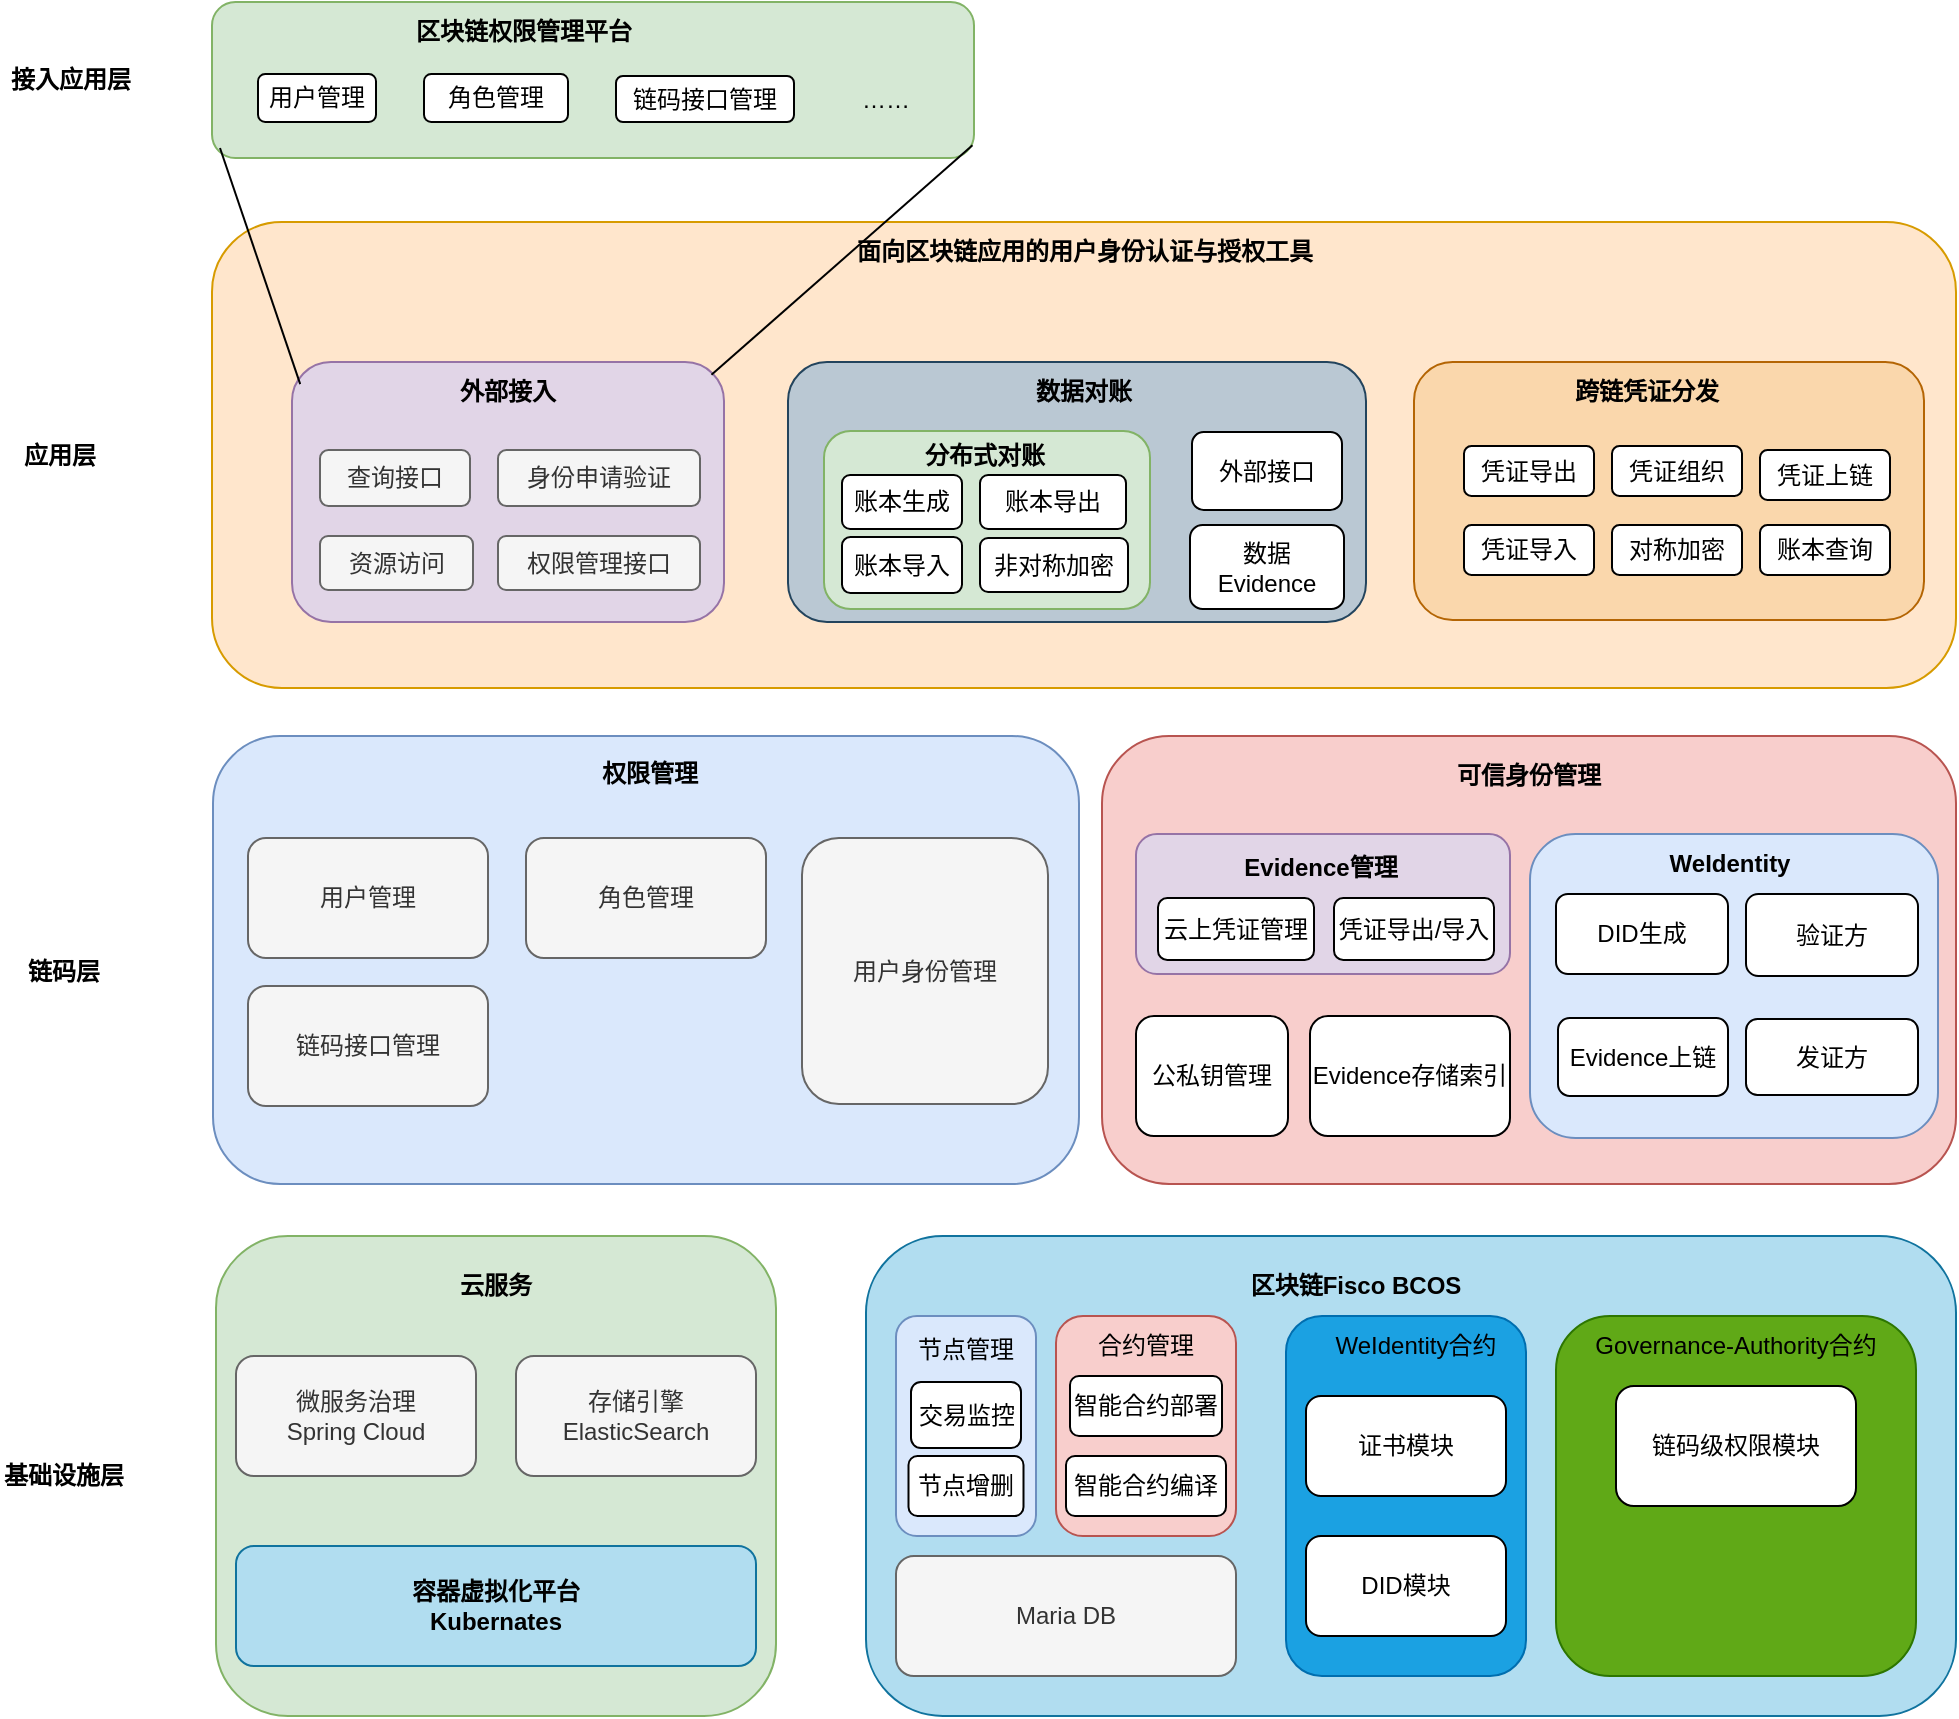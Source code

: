 <mxfile version="17.4.4" type="github">
  <diagram id="CHTWvZ9OObj7_jBJQ946" name="Page-1">
    <mxGraphModel dx="1209" dy="1942" grid="0" gridSize="10" guides="1" tooltips="1" connect="1" arrows="1" fold="1" page="1" pageScale="1" pageWidth="827" pageHeight="1169" math="0" shadow="0">
      <root>
        <mxCell id="0" />
        <mxCell id="1" parent="0" />
        <mxCell id="BYqKNGFPrdksZqyR5QS9-35" value="" style="group" parent="1" vertex="1" connectable="0">
          <mxGeometry x="160" y="520" width="280" height="240" as="geometry" />
        </mxCell>
        <mxCell id="BYqKNGFPrdksZqyR5QS9-1" value="" style="rounded=1;whiteSpace=wrap;html=1;fillColor=#d5e8d4;strokeColor=#82b366;" parent="BYqKNGFPrdksZqyR5QS9-35" vertex="1">
          <mxGeometry width="280" height="240" as="geometry" />
        </mxCell>
        <mxCell id="BYqKNGFPrdksZqyR5QS9-3" value="&lt;b&gt;云服务&lt;/b&gt;" style="text;html=1;strokeColor=none;fillColor=none;align=center;verticalAlign=middle;whiteSpace=wrap;rounded=0;" parent="BYqKNGFPrdksZqyR5QS9-35" vertex="1">
          <mxGeometry x="110" y="10" width="60" height="30" as="geometry" />
        </mxCell>
        <mxCell id="BYqKNGFPrdksZqyR5QS9-4" value="微服务治理&lt;br&gt;Spring Cloud" style="rounded=1;whiteSpace=wrap;html=1;fillColor=#f5f5f5;fontColor=#333333;strokeColor=#666666;" parent="BYqKNGFPrdksZqyR5QS9-35" vertex="1">
          <mxGeometry x="10" y="60" width="120" height="60" as="geometry" />
        </mxCell>
        <mxCell id="BYqKNGFPrdksZqyR5QS9-5" value="存储引擎&lt;br&gt;ElasticSearch" style="rounded=1;whiteSpace=wrap;html=1;fillColor=#f5f5f5;fontColor=#333333;strokeColor=#666666;" parent="BYqKNGFPrdksZqyR5QS9-35" vertex="1">
          <mxGeometry x="150" y="60" width="120" height="60" as="geometry" />
        </mxCell>
        <mxCell id="BYqKNGFPrdksZqyR5QS9-6" value="&lt;b&gt;容器虚拟化平台&lt;br&gt;Kubernates&lt;/b&gt;" style="rounded=1;whiteSpace=wrap;html=1;fillColor=#b1ddf0;strokeColor=#10739e;" parent="BYqKNGFPrdksZqyR5QS9-35" vertex="1">
          <mxGeometry x="10" y="155" width="260" height="60" as="geometry" />
        </mxCell>
        <mxCell id="BYqKNGFPrdksZqyR5QS9-38" value="" style="group" parent="1" vertex="1" connectable="0">
          <mxGeometry x="485" y="520" width="545" height="240" as="geometry" />
        </mxCell>
        <mxCell id="BYqKNGFPrdksZqyR5QS9-2" value="" style="rounded=1;whiteSpace=wrap;html=1;arcSize=16;fillColor=#b1ddf0;strokeColor=#10739e;" parent="BYqKNGFPrdksZqyR5QS9-38" vertex="1">
          <mxGeometry width="545" height="240" as="geometry" />
        </mxCell>
        <mxCell id="BYqKNGFPrdksZqyR5QS9-8" value="Maria DB" style="rounded=1;whiteSpace=wrap;html=1;fillColor=#f5f5f5;fontColor=#333333;strokeColor=#666666;" parent="BYqKNGFPrdksZqyR5QS9-38" vertex="1">
          <mxGeometry x="15" y="160" width="170" height="60" as="geometry" />
        </mxCell>
        <mxCell id="BYqKNGFPrdksZqyR5QS9-9" value="" style="rounded=1;whiteSpace=wrap;html=1;fillColor=#1ba1e2;fontColor=#ffffff;strokeColor=#006EAF;" parent="BYqKNGFPrdksZqyR5QS9-38" vertex="1">
          <mxGeometry x="210" y="40" width="120" height="180" as="geometry" />
        </mxCell>
        <mxCell id="BYqKNGFPrdksZqyR5QS9-12" value="" style="rounded=1;whiteSpace=wrap;html=1;fillColor=#60a917;fontColor=#ffffff;strokeColor=#2D7600;" parent="BYqKNGFPrdksZqyR5QS9-38" vertex="1">
          <mxGeometry x="345" y="40" width="180" height="180" as="geometry" />
        </mxCell>
        <mxCell id="BYqKNGFPrdksZqyR5QS9-13" value="&lt;b&gt;区块链Fisco BCOS&lt;/b&gt;" style="text;html=1;strokeColor=none;fillColor=none;align=center;verticalAlign=middle;whiteSpace=wrap;rounded=0;" parent="BYqKNGFPrdksZqyR5QS9-38" vertex="1">
          <mxGeometry x="190" y="10" width="110" height="30" as="geometry" />
        </mxCell>
        <mxCell id="BYqKNGFPrdksZqyR5QS9-15" value="WeIdentity合约" style="text;html=1;strokeColor=none;fillColor=none;align=center;verticalAlign=middle;whiteSpace=wrap;rounded=0;" parent="BYqKNGFPrdksZqyR5QS9-38" vertex="1">
          <mxGeometry x="230" y="40" width="90" height="30" as="geometry" />
        </mxCell>
        <mxCell id="BYqKNGFPrdksZqyR5QS9-16" value="Governance-Authority合约" style="text;html=1;strokeColor=none;fillColor=none;align=center;verticalAlign=middle;whiteSpace=wrap;rounded=0;" parent="BYqKNGFPrdksZqyR5QS9-38" vertex="1">
          <mxGeometry x="360" y="40" width="150" height="30" as="geometry" />
        </mxCell>
        <mxCell id="BYqKNGFPrdksZqyR5QS9-17" value="证书模块" style="rounded=1;whiteSpace=wrap;html=1;" parent="BYqKNGFPrdksZqyR5QS9-38" vertex="1">
          <mxGeometry x="220" y="80" width="100" height="50" as="geometry" />
        </mxCell>
        <mxCell id="BYqKNGFPrdksZqyR5QS9-18" value="DID模块" style="rounded=1;whiteSpace=wrap;html=1;" parent="BYqKNGFPrdksZqyR5QS9-38" vertex="1">
          <mxGeometry x="220" y="150" width="100" height="50" as="geometry" />
        </mxCell>
        <mxCell id="BYqKNGFPrdksZqyR5QS9-19" style="edgeStyle=orthogonalEdgeStyle;rounded=0;orthogonalLoop=1;jettySize=auto;html=1;exitX=0.5;exitY=1;exitDx=0;exitDy=0;" parent="BYqKNGFPrdksZqyR5QS9-38" source="BYqKNGFPrdksZqyR5QS9-16" target="BYqKNGFPrdksZqyR5QS9-16" edge="1">
          <mxGeometry relative="1" as="geometry" />
        </mxCell>
        <mxCell id="BYqKNGFPrdksZqyR5QS9-25" value="" style="group" parent="BYqKNGFPrdksZqyR5QS9-38" vertex="1" connectable="0">
          <mxGeometry x="15" y="40" width="80" height="110" as="geometry" />
        </mxCell>
        <mxCell id="BYqKNGFPrdksZqyR5QS9-14" value="" style="rounded=1;whiteSpace=wrap;html=1;fillColor=#dae8fc;strokeColor=#6c8ebf;" parent="BYqKNGFPrdksZqyR5QS9-25" vertex="1">
          <mxGeometry width="70" height="110" as="geometry" />
        </mxCell>
        <mxCell id="BYqKNGFPrdksZqyR5QS9-20" value="节点管理" style="text;html=1;strokeColor=none;fillColor=none;align=center;verticalAlign=middle;whiteSpace=wrap;rounded=0;container=1;" parent="BYqKNGFPrdksZqyR5QS9-25" vertex="1">
          <mxGeometry x="5" width="60" height="33" as="geometry">
            <mxRectangle y="10" width="80" height="20" as="alternateBounds" />
          </mxGeometry>
        </mxCell>
        <mxCell id="BYqKNGFPrdksZqyR5QS9-23" value="交易监控" style="rounded=1;whiteSpace=wrap;html=1;" parent="BYqKNGFPrdksZqyR5QS9-25" vertex="1">
          <mxGeometry x="7.5" y="33" width="55" height="33" as="geometry" />
        </mxCell>
        <mxCell id="BYqKNGFPrdksZqyR5QS9-24" value="节点增删" style="rounded=1;whiteSpace=wrap;html=1;" parent="BYqKNGFPrdksZqyR5QS9-25" vertex="1">
          <mxGeometry x="6.25" y="70" width="57.5" height="30" as="geometry" />
        </mxCell>
        <mxCell id="BYqKNGFPrdksZqyR5QS9-29" value="" style="group" parent="BYqKNGFPrdksZqyR5QS9-38" vertex="1" connectable="0">
          <mxGeometry x="95" y="40" width="90" height="110" as="geometry" />
        </mxCell>
        <mxCell id="BYqKNGFPrdksZqyR5QS9-10" value="" style="rounded=1;whiteSpace=wrap;html=1;fillColor=#f8cecc;strokeColor=#b85450;" parent="BYqKNGFPrdksZqyR5QS9-29" vertex="1">
          <mxGeometry width="90" height="110" as="geometry" />
        </mxCell>
        <mxCell id="BYqKNGFPrdksZqyR5QS9-21" value="合约管理" style="text;html=1;strokeColor=none;fillColor=none;align=center;verticalAlign=middle;whiteSpace=wrap;rounded=0;" parent="BYqKNGFPrdksZqyR5QS9-29" vertex="1">
          <mxGeometry x="15" width="60" height="30" as="geometry" />
        </mxCell>
        <mxCell id="BYqKNGFPrdksZqyR5QS9-27" value="智能合约部署" style="rounded=1;whiteSpace=wrap;html=1;" parent="BYqKNGFPrdksZqyR5QS9-29" vertex="1">
          <mxGeometry x="7" y="30" width="76" height="30" as="geometry" />
        </mxCell>
        <mxCell id="BYqKNGFPrdksZqyR5QS9-28" value="智能合约编译" style="rounded=1;whiteSpace=wrap;html=1;" parent="BYqKNGFPrdksZqyR5QS9-29" vertex="1">
          <mxGeometry x="5" y="70" width="80" height="30" as="geometry" />
        </mxCell>
        <mxCell id="BYqKNGFPrdksZqyR5QS9-34" value="链码级权限模块" style="rounded=1;whiteSpace=wrap;html=1;" parent="BYqKNGFPrdksZqyR5QS9-38" vertex="1">
          <mxGeometry x="375" y="75" width="120" height="60" as="geometry" />
        </mxCell>
        <mxCell id="BYqKNGFPrdksZqyR5QS9-39" value="&lt;b&gt;基础设施层&lt;/b&gt;" style="text;html=1;strokeColor=none;fillColor=none;align=center;verticalAlign=middle;whiteSpace=wrap;rounded=0;" parent="1" vertex="1">
          <mxGeometry x="53" y="625" width="62" height="30" as="geometry" />
        </mxCell>
        <mxCell id="BYqKNGFPrdksZqyR5QS9-59" value="" style="group" parent="1" vertex="1" connectable="0">
          <mxGeometry x="603" y="270" width="427" height="224" as="geometry" />
        </mxCell>
        <mxCell id="BYqKNGFPrdksZqyR5QS9-45" value="" style="rounded=1;whiteSpace=wrap;html=1;fillColor=#f8cecc;strokeColor=#b85450;" parent="BYqKNGFPrdksZqyR5QS9-59" vertex="1">
          <mxGeometry width="427" height="224" as="geometry" />
        </mxCell>
        <mxCell id="BYqKNGFPrdksZqyR5QS9-40" value="&lt;b&gt;可信身份管理&lt;/b&gt;" style="text;html=1;strokeColor=none;fillColor=none;align=center;verticalAlign=middle;whiteSpace=wrap;rounded=0;" parent="BYqKNGFPrdksZqyR5QS9-59" vertex="1">
          <mxGeometry x="176" y="5" width="75" height="30" as="geometry" />
        </mxCell>
        <mxCell id="BYqKNGFPrdksZqyR5QS9-57" value="" style="group" parent="BYqKNGFPrdksZqyR5QS9-59" vertex="1" connectable="0">
          <mxGeometry x="214" y="49" width="204" height="152" as="geometry" />
        </mxCell>
        <mxCell id="BYqKNGFPrdksZqyR5QS9-51" value="" style="rounded=1;whiteSpace=wrap;html=1;fillColor=#dae8fc;strokeColor=#6c8ebf;" parent="BYqKNGFPrdksZqyR5QS9-57" vertex="1">
          <mxGeometry width="204" height="152" as="geometry" />
        </mxCell>
        <mxCell id="BYqKNGFPrdksZqyR5QS9-44" value="&lt;b&gt;WeIdentity&lt;/b&gt;" style="text;html=1;strokeColor=none;fillColor=none;align=center;verticalAlign=middle;whiteSpace=wrap;rounded=0;" parent="BYqKNGFPrdksZqyR5QS9-57" vertex="1">
          <mxGeometry x="69.5" width="60" height="30" as="geometry" />
        </mxCell>
        <mxCell id="BYqKNGFPrdksZqyR5QS9-52" value="DID生成" style="rounded=1;whiteSpace=wrap;html=1;" parent="BYqKNGFPrdksZqyR5QS9-57" vertex="1">
          <mxGeometry x="13" y="30" width="86" height="40" as="geometry" />
        </mxCell>
        <mxCell id="BYqKNGFPrdksZqyR5QS9-53" value="验证方" style="rounded=1;whiteSpace=wrap;html=1;" parent="BYqKNGFPrdksZqyR5QS9-57" vertex="1">
          <mxGeometry x="108" y="30" width="86" height="41" as="geometry" />
        </mxCell>
        <mxCell id="BYqKNGFPrdksZqyR5QS9-54" value="发证方" style="rounded=1;whiteSpace=wrap;html=1;" parent="BYqKNGFPrdksZqyR5QS9-57" vertex="1">
          <mxGeometry x="108" y="92.5" width="86" height="38" as="geometry" />
        </mxCell>
        <mxCell id="BYqKNGFPrdksZqyR5QS9-55" value="Evidence上链" style="rounded=1;whiteSpace=wrap;html=1;" parent="BYqKNGFPrdksZqyR5QS9-57" vertex="1">
          <mxGeometry x="14" y="92" width="85" height="39" as="geometry" />
        </mxCell>
        <mxCell id="BYqKNGFPrdksZqyR5QS9-58" value="" style="group" parent="BYqKNGFPrdksZqyR5QS9-59" vertex="1" connectable="0">
          <mxGeometry x="17" y="49" width="187" height="151" as="geometry" />
        </mxCell>
        <mxCell id="BYqKNGFPrdksZqyR5QS9-49" value="Evidence存储索引" style="rounded=1;whiteSpace=wrap;html=1;" parent="BYqKNGFPrdksZqyR5QS9-58" vertex="1">
          <mxGeometry x="87" y="91" width="100" height="60" as="geometry" />
        </mxCell>
        <mxCell id="BYqKNGFPrdksZqyR5QS9-50" value="" style="group" parent="BYqKNGFPrdksZqyR5QS9-58" vertex="1" connectable="0">
          <mxGeometry width="187" height="70" as="geometry" />
        </mxCell>
        <mxCell id="BYqKNGFPrdksZqyR5QS9-11" value="" style="rounded=1;whiteSpace=wrap;html=1;fillColor=#e1d5e7;strokeColor=#9673a6;" parent="BYqKNGFPrdksZqyR5QS9-50" vertex="1">
          <mxGeometry width="187" height="70" as="geometry" />
        </mxCell>
        <mxCell id="BYqKNGFPrdksZqyR5QS9-43" value="&lt;b&gt;Evidence管理&lt;/b&gt;" style="text;html=1;strokeColor=none;fillColor=none;align=center;verticalAlign=middle;whiteSpace=wrap;rounded=0;" parent="BYqKNGFPrdksZqyR5QS9-50" vertex="1">
          <mxGeometry x="52.5" y="2" width="79" height="30" as="geometry" />
        </mxCell>
        <mxCell id="BYqKNGFPrdksZqyR5QS9-46" value="云上凭证管理" style="rounded=1;whiteSpace=wrap;html=1;" parent="BYqKNGFPrdksZqyR5QS9-50" vertex="1">
          <mxGeometry x="11" y="32" width="78" height="31" as="geometry" />
        </mxCell>
        <mxCell id="BYqKNGFPrdksZqyR5QS9-47" value="凭证导出/导入" style="rounded=1;whiteSpace=wrap;html=1;" parent="BYqKNGFPrdksZqyR5QS9-50" vertex="1">
          <mxGeometry x="99" y="32" width="80" height="31" as="geometry" />
        </mxCell>
        <mxCell id="BYqKNGFPrdksZqyR5QS9-48" value="公私钥管理" style="rounded=1;whiteSpace=wrap;html=1;" parent="BYqKNGFPrdksZqyR5QS9-58" vertex="1">
          <mxGeometry y="91" width="76" height="60" as="geometry" />
        </mxCell>
        <mxCell id="BYqKNGFPrdksZqyR5QS9-70" value="" style="group" parent="1" vertex="1" connectable="0">
          <mxGeometry x="158.5" y="270" width="433" height="224" as="geometry" />
        </mxCell>
        <mxCell id="BYqKNGFPrdksZqyR5QS9-42" value="" style="rounded=1;whiteSpace=wrap;html=1;fillColor=#dae8fc;strokeColor=#6c8ebf;" parent="BYqKNGFPrdksZqyR5QS9-70" vertex="1">
          <mxGeometry width="433" height="224" as="geometry" />
        </mxCell>
        <mxCell id="BYqKNGFPrdksZqyR5QS9-60" value="&lt;b&gt;权限管理&lt;/b&gt;" style="text;html=1;strokeColor=none;fillColor=none;align=center;verticalAlign=middle;whiteSpace=wrap;rounded=0;" parent="BYqKNGFPrdksZqyR5QS9-70" vertex="1">
          <mxGeometry x="188" y="4" width="60" height="30" as="geometry" />
        </mxCell>
        <mxCell id="BYqKNGFPrdksZqyR5QS9-65" value="用户身份管理" style="rounded=1;whiteSpace=wrap;html=1;fillColor=#f5f5f5;fontColor=#333333;strokeColor=#666666;" parent="BYqKNGFPrdksZqyR5QS9-70" vertex="1">
          <mxGeometry x="294.5" y="51" width="123" height="133" as="geometry" />
        </mxCell>
        <mxCell id="BYqKNGFPrdksZqyR5QS9-68" value="" style="group" parent="BYqKNGFPrdksZqyR5QS9-70" vertex="1" connectable="0">
          <mxGeometry x="17.5" y="51" width="415.5" height="172" as="geometry" />
        </mxCell>
        <mxCell id="BYqKNGFPrdksZqyR5QS9-61" value="用户管理" style="rounded=1;whiteSpace=wrap;html=1;fillColor=#f5f5f5;fontColor=#333333;strokeColor=#666666;" parent="BYqKNGFPrdksZqyR5QS9-68" vertex="1">
          <mxGeometry width="120" height="60" as="geometry" />
        </mxCell>
        <mxCell id="BYqKNGFPrdksZqyR5QS9-62" value="角色管理" style="rounded=1;whiteSpace=wrap;html=1;fillColor=#f5f5f5;fontColor=#333333;strokeColor=#666666;" parent="BYqKNGFPrdksZqyR5QS9-68" vertex="1">
          <mxGeometry x="139" width="120" height="60" as="geometry" />
        </mxCell>
        <mxCell id="BYqKNGFPrdksZqyR5QS9-63" value="链码接口管理" style="rounded=1;whiteSpace=wrap;html=1;fillColor=#f5f5f5;fontColor=#333333;strokeColor=#666666;" parent="BYqKNGFPrdksZqyR5QS9-68" vertex="1">
          <mxGeometry y="74" width="120" height="60" as="geometry" />
        </mxCell>
        <mxCell id="BYqKNGFPrdksZqyR5QS9-71" value="&lt;b&gt;链码层&lt;/b&gt;" style="text;html=1;strokeColor=none;fillColor=none;align=center;verticalAlign=middle;whiteSpace=wrap;rounded=0;" parent="1" vertex="1">
          <mxGeometry x="52" y="373" width="64" height="30" as="geometry" />
        </mxCell>
        <mxCell id="BYqKNGFPrdksZqyR5QS9-73" value="&lt;b&gt;应用层&lt;/b&gt;" style="text;html=1;strokeColor=none;fillColor=none;align=center;verticalAlign=middle;whiteSpace=wrap;rounded=0;" parent="1" vertex="1">
          <mxGeometry x="52" y="114.5" width="60" height="30" as="geometry" />
        </mxCell>
        <mxCell id="BYqKNGFPrdksZqyR5QS9-75" value="&lt;b&gt;接入应用层&lt;/b&gt;" style="text;html=1;strokeColor=none;fillColor=none;align=center;verticalAlign=middle;whiteSpace=wrap;rounded=0;" parent="1" vertex="1">
          <mxGeometry x="55" y="-73" width="65" height="30" as="geometry" />
        </mxCell>
        <mxCell id="BYqKNGFPrdksZqyR5QS9-82" value="" style="group" parent="1" vertex="1" connectable="0">
          <mxGeometry x="158" y="-97" width="381" height="78" as="geometry" />
        </mxCell>
        <mxCell id="BYqKNGFPrdksZqyR5QS9-74" value="" style="rounded=1;whiteSpace=wrap;html=1;fillColor=#d5e8d4;strokeColor=#82b366;" parent="BYqKNGFPrdksZqyR5QS9-82" vertex="1">
          <mxGeometry width="381" height="78" as="geometry" />
        </mxCell>
        <mxCell id="BYqKNGFPrdksZqyR5QS9-76" value="&lt;b&gt;区块链权限管理平台&lt;/b&gt;" style="text;html=1;strokeColor=none;fillColor=none;align=center;verticalAlign=middle;whiteSpace=wrap;rounded=0;" parent="BYqKNGFPrdksZqyR5QS9-82" vertex="1">
          <mxGeometry x="100.5" width="110" height="30" as="geometry" />
        </mxCell>
        <mxCell id="BYqKNGFPrdksZqyR5QS9-77" value="用户管理" style="rounded=1;whiteSpace=wrap;html=1;" parent="BYqKNGFPrdksZqyR5QS9-82" vertex="1">
          <mxGeometry x="23" y="36" width="59" height="24" as="geometry" />
        </mxCell>
        <mxCell id="BYqKNGFPrdksZqyR5QS9-78" value="角色管理" style="rounded=1;whiteSpace=wrap;html=1;" parent="BYqKNGFPrdksZqyR5QS9-82" vertex="1">
          <mxGeometry x="106" y="36" width="72" height="24" as="geometry" />
        </mxCell>
        <mxCell id="BYqKNGFPrdksZqyR5QS9-79" value="链码接口管理" style="rounded=1;whiteSpace=wrap;html=1;" parent="BYqKNGFPrdksZqyR5QS9-82" vertex="1">
          <mxGeometry x="202" y="37" width="89" height="23" as="geometry" />
        </mxCell>
        <mxCell id="BYqKNGFPrdksZqyR5QS9-81" value="……" style="text;html=1;strokeColor=none;fillColor=none;align=center;verticalAlign=middle;whiteSpace=wrap;rounded=0;" parent="BYqKNGFPrdksZqyR5QS9-82" vertex="1">
          <mxGeometry x="307" y="33.5" width="60" height="30" as="geometry" />
        </mxCell>
        <mxCell id="BYqKNGFPrdksZqyR5QS9-121" value="" style="group" parent="1" vertex="1" connectable="0">
          <mxGeometry x="158" y="13" width="872" height="233" as="geometry" />
        </mxCell>
        <mxCell id="BYqKNGFPrdksZqyR5QS9-72" value="" style="rounded=1;whiteSpace=wrap;html=1;fillColor=#ffe6cc;strokeColor=#d79b00;" parent="BYqKNGFPrdksZqyR5QS9-121" vertex="1">
          <mxGeometry width="872" height="233" as="geometry" />
        </mxCell>
        <mxCell id="BYqKNGFPrdksZqyR5QS9-83" value="&lt;b&gt;面向区块链应用的用户身份认证与授权工具&lt;/b&gt;" style="text;html=1;strokeColor=none;fillColor=none;align=center;verticalAlign=middle;whiteSpace=wrap;rounded=0;" parent="BYqKNGFPrdksZqyR5QS9-121" vertex="1">
          <mxGeometry x="317.5" width="237" height="30" as="geometry" />
        </mxCell>
        <mxCell id="BYqKNGFPrdksZqyR5QS9-93" value="" style="group" parent="BYqKNGFPrdksZqyR5QS9-121" vertex="1" connectable="0">
          <mxGeometry x="40" y="70" width="216" height="130" as="geometry" />
        </mxCell>
        <mxCell id="BYqKNGFPrdksZqyR5QS9-84" value="" style="rounded=1;whiteSpace=wrap;html=1;fillColor=#e1d5e7;strokeColor=#9673a6;" parent="BYqKNGFPrdksZqyR5QS9-93" vertex="1">
          <mxGeometry width="216" height="130" as="geometry" />
        </mxCell>
        <mxCell id="BYqKNGFPrdksZqyR5QS9-85" value="&lt;b&gt;外部接入&lt;/b&gt;" style="text;html=1;strokeColor=none;fillColor=none;align=center;verticalAlign=middle;whiteSpace=wrap;rounded=0;" parent="BYqKNGFPrdksZqyR5QS9-93" vertex="1">
          <mxGeometry x="78" width="60" height="30" as="geometry" />
        </mxCell>
        <mxCell id="BYqKNGFPrdksZqyR5QS9-88" value="查询接口" style="rounded=1;whiteSpace=wrap;html=1;fillColor=#f5f5f5;fontColor=#333333;strokeColor=#666666;" parent="BYqKNGFPrdksZqyR5QS9-93" vertex="1">
          <mxGeometry x="14" y="44" width="75" height="28" as="geometry" />
        </mxCell>
        <mxCell id="BYqKNGFPrdksZqyR5QS9-89" value="身份申请验证" style="rounded=1;whiteSpace=wrap;html=1;fillColor=#f5f5f5;fontColor=#333333;strokeColor=#666666;" parent="BYqKNGFPrdksZqyR5QS9-93" vertex="1">
          <mxGeometry x="103" y="44" width="101" height="28" as="geometry" />
        </mxCell>
        <mxCell id="BYqKNGFPrdksZqyR5QS9-90" value="资源访问" style="rounded=1;whiteSpace=wrap;html=1;fillColor=#f5f5f5;fontColor=#333333;strokeColor=#666666;" parent="BYqKNGFPrdksZqyR5QS9-93" vertex="1">
          <mxGeometry x="14" y="87" width="76.5" height="27" as="geometry" />
        </mxCell>
        <mxCell id="BYqKNGFPrdksZqyR5QS9-91" value="权限管理接口" style="rounded=1;whiteSpace=wrap;html=1;fillColor=#f5f5f5;fontColor=#333333;strokeColor=#666666;" parent="BYqKNGFPrdksZqyR5QS9-93" vertex="1">
          <mxGeometry x="103" y="87" width="101" height="27" as="geometry" />
        </mxCell>
        <mxCell id="BYqKNGFPrdksZqyR5QS9-96" value="" style="rounded=1;whiteSpace=wrap;html=1;fillColor=#bac8d3;strokeColor=#23445d;" parent="BYqKNGFPrdksZqyR5QS9-121" vertex="1">
          <mxGeometry x="288" y="70" width="289" height="130" as="geometry" />
        </mxCell>
        <mxCell id="BYqKNGFPrdksZqyR5QS9-97" value="&lt;b&gt;数据对账&lt;/b&gt;" style="text;html=1;strokeColor=none;fillColor=none;align=center;verticalAlign=middle;whiteSpace=wrap;rounded=0;" parent="BYqKNGFPrdksZqyR5QS9-121" vertex="1">
          <mxGeometry x="406" y="70" width="60" height="30" as="geometry" />
        </mxCell>
        <mxCell id="BYqKNGFPrdksZqyR5QS9-104" value="外部接口" style="rounded=1;whiteSpace=wrap;html=1;" parent="BYqKNGFPrdksZqyR5QS9-121" vertex="1">
          <mxGeometry x="490" y="105" width="75" height="39" as="geometry" />
        </mxCell>
        <mxCell id="BYqKNGFPrdksZqyR5QS9-105" value="数据&lt;br&gt;Evidence" style="rounded=1;whiteSpace=wrap;html=1;" parent="BYqKNGFPrdksZqyR5QS9-121" vertex="1">
          <mxGeometry x="489" y="151.5" width="77" height="42" as="geometry" />
        </mxCell>
        <mxCell id="BYqKNGFPrdksZqyR5QS9-111" value="" style="group" parent="BYqKNGFPrdksZqyR5QS9-121" vertex="1" connectable="0">
          <mxGeometry x="306" y="101.5" width="163" height="92" as="geometry" />
        </mxCell>
        <mxCell id="BYqKNGFPrdksZqyR5QS9-106" value="" style="rounded=1;whiteSpace=wrap;html=1;fillColor=#d5e8d4;strokeColor=#82b366;" parent="BYqKNGFPrdksZqyR5QS9-111" vertex="1">
          <mxGeometry y="3" width="163" height="89" as="geometry" />
        </mxCell>
        <mxCell id="BYqKNGFPrdksZqyR5QS9-99" value="&lt;b&gt;分布式对账&lt;/b&gt;" style="text;html=1;strokeColor=none;fillColor=none;align=center;verticalAlign=middle;whiteSpace=wrap;rounded=0;" parent="BYqKNGFPrdksZqyR5QS9-111" vertex="1">
          <mxGeometry x="41" width="79" height="30" as="geometry" />
        </mxCell>
        <mxCell id="BYqKNGFPrdksZqyR5QS9-110" value="" style="group" parent="BYqKNGFPrdksZqyR5QS9-111" vertex="1" connectable="0">
          <mxGeometry x="9" y="25" width="143" height="59" as="geometry" />
        </mxCell>
        <mxCell id="BYqKNGFPrdksZqyR5QS9-100" value="账本生成" style="rounded=1;whiteSpace=wrap;html=1;" parent="BYqKNGFPrdksZqyR5QS9-110" vertex="1">
          <mxGeometry width="60" height="27" as="geometry" />
        </mxCell>
        <mxCell id="BYqKNGFPrdksZqyR5QS9-101" value="账本导出" style="rounded=1;whiteSpace=wrap;html=1;" parent="BYqKNGFPrdksZqyR5QS9-110" vertex="1">
          <mxGeometry x="69" width="73" height="27" as="geometry" />
        </mxCell>
        <mxCell id="BYqKNGFPrdksZqyR5QS9-102" value="账本导入" style="rounded=1;whiteSpace=wrap;html=1;" parent="BYqKNGFPrdksZqyR5QS9-110" vertex="1">
          <mxGeometry y="31" width="60" height="28" as="geometry" />
        </mxCell>
        <mxCell id="BYqKNGFPrdksZqyR5QS9-103" value="非对称加密" style="rounded=1;whiteSpace=wrap;html=1;" parent="BYqKNGFPrdksZqyR5QS9-110" vertex="1">
          <mxGeometry x="69" y="31.5" width="74" height="27" as="geometry" />
        </mxCell>
        <mxCell id="BYqKNGFPrdksZqyR5QS9-112" value="" style="rounded=1;whiteSpace=wrap;html=1;fillColor=#fad7ac;strokeColor=#b46504;" parent="BYqKNGFPrdksZqyR5QS9-121" vertex="1">
          <mxGeometry x="601" y="70" width="255" height="129" as="geometry" />
        </mxCell>
        <mxCell id="BYqKNGFPrdksZqyR5QS9-113" value="&lt;b&gt;跨链凭证分发&lt;/b&gt;" style="text;html=1;strokeColor=none;fillColor=none;align=center;verticalAlign=middle;whiteSpace=wrap;rounded=0;" parent="BYqKNGFPrdksZqyR5QS9-121" vertex="1">
          <mxGeometry x="677" y="70" width="81" height="30" as="geometry" />
        </mxCell>
        <mxCell id="BYqKNGFPrdksZqyR5QS9-114" value="凭证导出" style="rounded=1;whiteSpace=wrap;html=1;" parent="BYqKNGFPrdksZqyR5QS9-121" vertex="1">
          <mxGeometry x="626" y="112" width="65" height="25" as="geometry" />
        </mxCell>
        <mxCell id="BYqKNGFPrdksZqyR5QS9-115" value="凭证导入" style="rounded=1;whiteSpace=wrap;html=1;" parent="BYqKNGFPrdksZqyR5QS9-121" vertex="1">
          <mxGeometry x="626" y="151.5" width="65" height="25" as="geometry" />
        </mxCell>
        <mxCell id="BYqKNGFPrdksZqyR5QS9-116" value="凭证组织" style="rounded=1;whiteSpace=wrap;html=1;" parent="BYqKNGFPrdksZqyR5QS9-121" vertex="1">
          <mxGeometry x="700" y="112" width="65" height="25" as="geometry" />
        </mxCell>
        <mxCell id="BYqKNGFPrdksZqyR5QS9-117" value="对称加密" style="rounded=1;whiteSpace=wrap;html=1;" parent="BYqKNGFPrdksZqyR5QS9-121" vertex="1">
          <mxGeometry x="700" y="151.5" width="65" height="25" as="geometry" />
        </mxCell>
        <mxCell id="BYqKNGFPrdksZqyR5QS9-118" value="凭证上链" style="rounded=1;whiteSpace=wrap;html=1;" parent="BYqKNGFPrdksZqyR5QS9-121" vertex="1">
          <mxGeometry x="774" y="114" width="65" height="25" as="geometry" />
        </mxCell>
        <mxCell id="BYqKNGFPrdksZqyR5QS9-119" value="账本查询" style="rounded=1;whiteSpace=wrap;html=1;" parent="BYqKNGFPrdksZqyR5QS9-121" vertex="1">
          <mxGeometry x="774" y="151.5" width="65" height="25" as="geometry" />
        </mxCell>
        <mxCell id="BYqKNGFPrdksZqyR5QS9-95" value="" style="endArrow=none;html=1;rounded=0;entryX=0.019;entryY=0.085;entryDx=0;entryDy=0;entryPerimeter=0;" parent="1" target="BYqKNGFPrdksZqyR5QS9-84" edge="1">
          <mxGeometry width="50" height="50" relative="1" as="geometry">
            <mxPoint x="162" y="-24" as="sourcePoint" />
            <mxPoint x="196" y="-286" as="targetPoint" />
          </mxGeometry>
        </mxCell>
        <mxCell id="BYqKNGFPrdksZqyR5QS9-94" value="" style="endArrow=none;html=1;rounded=0;entryX=0.998;entryY=0.919;entryDx=0;entryDy=0;entryPerimeter=0;exitX=0.971;exitY=0.049;exitDx=0;exitDy=0;exitPerimeter=0;" parent="1" source="BYqKNGFPrdksZqyR5QS9-84" target="BYqKNGFPrdksZqyR5QS9-74" edge="1">
          <mxGeometry width="50" height="50" relative="1" as="geometry">
            <mxPoint x="486" y="43" as="sourcePoint" />
            <mxPoint x="536" y="-7" as="targetPoint" />
          </mxGeometry>
        </mxCell>
      </root>
    </mxGraphModel>
  </diagram>
</mxfile>
